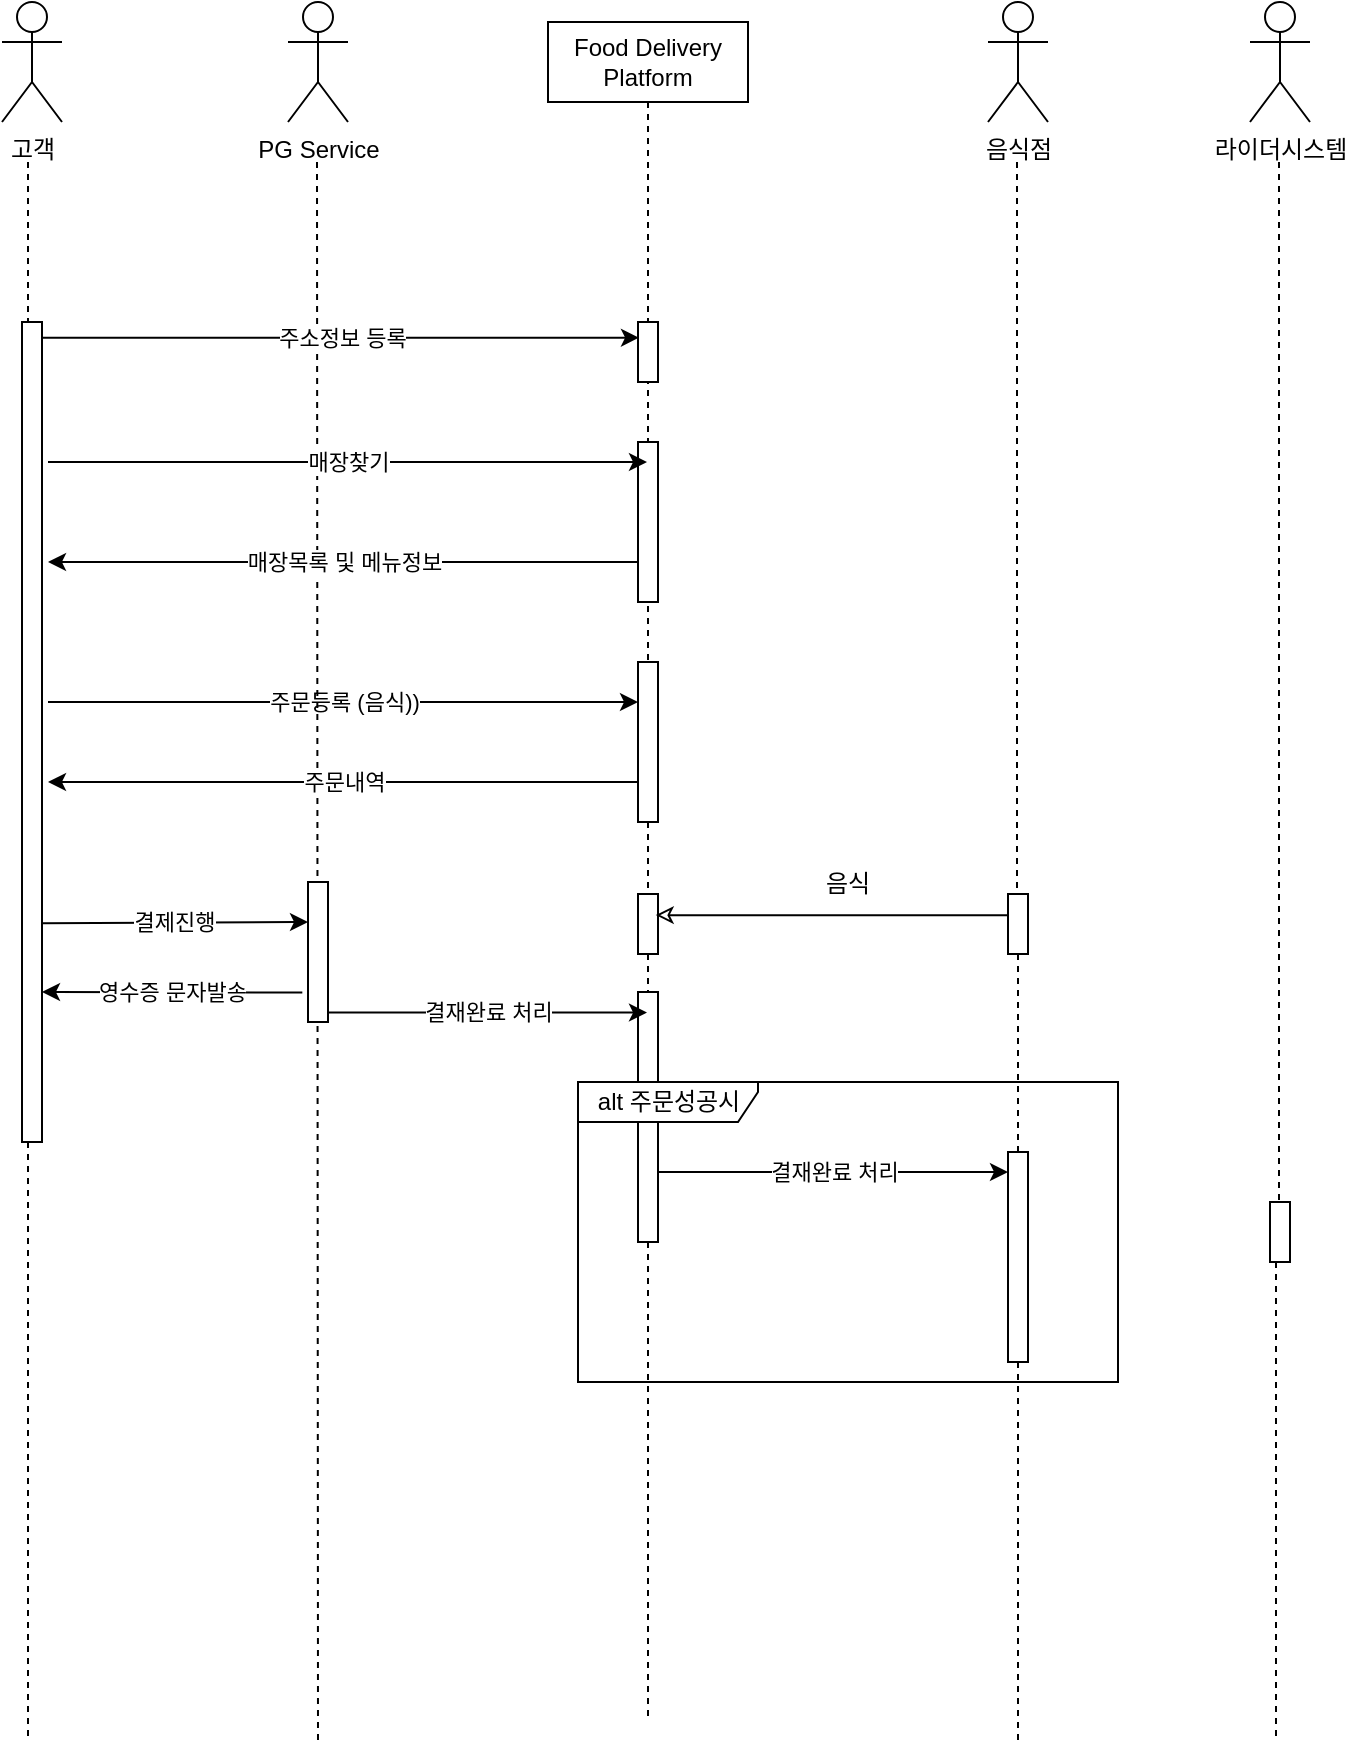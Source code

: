 <mxfile version="20.8.14" type="github">
  <diagram name="페이지-1" id="G8HBMBSFDNfXRrGZk2dZ">
    <mxGraphModel dx="1405" dy="901" grid="1" gridSize="10" guides="1" tooltips="1" connect="1" arrows="1" fold="1" page="1" pageScale="1" pageWidth="827" pageHeight="1169" math="0" shadow="0">
      <root>
        <mxCell id="0" />
        <mxCell id="1" parent="0" />
        <mxCell id="JSWrZhwCicqu2azKiJlL-1" value="고객" style="shape=umlActor;verticalLabelPosition=bottom;verticalAlign=top;html=1;outlineConnect=0;" vertex="1" parent="1">
          <mxGeometry x="67" y="90" width="30" height="60" as="geometry" />
        </mxCell>
        <mxCell id="JSWrZhwCicqu2azKiJlL-2" value="음식점" style="shape=umlActor;verticalLabelPosition=bottom;verticalAlign=top;html=1;outlineConnect=0;" vertex="1" parent="1">
          <mxGeometry x="560" y="90" width="30" height="60" as="geometry" />
        </mxCell>
        <mxCell id="JSWrZhwCicqu2azKiJlL-3" value="PG Service" style="shape=umlActor;verticalLabelPosition=bottom;verticalAlign=top;html=1;outlineConnect=0;" vertex="1" parent="1">
          <mxGeometry x="210" y="90" width="30" height="60" as="geometry" />
        </mxCell>
        <mxCell id="JSWrZhwCicqu2azKiJlL-4" value="라이더시스템" style="shape=umlActor;verticalLabelPosition=bottom;verticalAlign=top;html=1;outlineConnect=0;" vertex="1" parent="1">
          <mxGeometry x="691" y="90" width="30" height="60" as="geometry" />
        </mxCell>
        <mxCell id="JSWrZhwCicqu2azKiJlL-6" value="Food Delivery Platform" style="shape=umlLifeline;perimeter=lifelinePerimeter;whiteSpace=wrap;html=1;container=1;collapsible=0;recursiveResize=0;outlineConnect=0;" vertex="1" parent="1">
          <mxGeometry x="340" y="100" width="100" height="850" as="geometry" />
        </mxCell>
        <mxCell id="JSWrZhwCicqu2azKiJlL-24" value="" style="html=1;points=[];perimeter=orthogonalPerimeter;" vertex="1" parent="JSWrZhwCicqu2azKiJlL-6">
          <mxGeometry x="45" y="150" width="10" height="30" as="geometry" />
        </mxCell>
        <mxCell id="JSWrZhwCicqu2azKiJlL-26" value="" style="html=1;points=[];perimeter=orthogonalPerimeter;" vertex="1" parent="JSWrZhwCicqu2azKiJlL-6">
          <mxGeometry x="45" y="210" width="10" height="80" as="geometry" />
        </mxCell>
        <mxCell id="JSWrZhwCicqu2azKiJlL-29" value="" style="html=1;points=[];perimeter=orthogonalPerimeter;" vertex="1" parent="JSWrZhwCicqu2azKiJlL-6">
          <mxGeometry x="45" y="320" width="10" height="80" as="geometry" />
        </mxCell>
        <mxCell id="JSWrZhwCicqu2azKiJlL-30" value="주문등록 (음식))" style="endArrow=classic;html=1;rounded=0;" edge="1" parent="JSWrZhwCicqu2azKiJlL-6">
          <mxGeometry width="50" height="50" relative="1" as="geometry">
            <mxPoint x="-250" y="340" as="sourcePoint" />
            <mxPoint x="45.0" y="340" as="targetPoint" />
          </mxGeometry>
        </mxCell>
        <mxCell id="JSWrZhwCicqu2azKiJlL-39" value="" style="html=1;points=[];perimeter=orthogonalPerimeter;" vertex="1" parent="JSWrZhwCicqu2azKiJlL-6">
          <mxGeometry x="45" y="485" width="10" height="125" as="geometry" />
        </mxCell>
        <mxCell id="JSWrZhwCicqu2azKiJlL-7" value="" style="html=1;verticalAlign=bottom;labelBackgroundColor=none;endArrow=none;endFill=0;dashed=1;rounded=0;startArrow=none;" edge="1" parent="1" source="JSWrZhwCicqu2azKiJlL-11">
          <mxGeometry width="160" relative="1" as="geometry">
            <mxPoint x="80" y="170" as="sourcePoint" />
            <mxPoint x="80" y="960" as="targetPoint" />
          </mxGeometry>
        </mxCell>
        <mxCell id="JSWrZhwCicqu2azKiJlL-8" value="" style="html=1;verticalAlign=bottom;labelBackgroundColor=none;endArrow=none;endFill=0;dashed=1;rounded=0;startArrow=none;" edge="1" parent="1" source="JSWrZhwCicqu2azKiJlL-38">
          <mxGeometry width="160" relative="1" as="geometry">
            <mxPoint x="574.5" y="170" as="sourcePoint" />
            <mxPoint x="575" y="960" as="targetPoint" />
          </mxGeometry>
        </mxCell>
        <mxCell id="JSWrZhwCicqu2azKiJlL-9" value="" style="html=1;verticalAlign=bottom;labelBackgroundColor=none;endArrow=none;endFill=0;dashed=1;rounded=0;" edge="1" parent="1">
          <mxGeometry width="160" relative="1" as="geometry">
            <mxPoint x="224.5" y="170" as="sourcePoint" />
            <mxPoint x="225" y="960" as="targetPoint" />
          </mxGeometry>
        </mxCell>
        <mxCell id="JSWrZhwCicqu2azKiJlL-10" value="" style="html=1;verticalAlign=bottom;labelBackgroundColor=none;endArrow=none;endFill=0;dashed=1;rounded=0;startArrow=none;" edge="1" parent="1" source="JSWrZhwCicqu2azKiJlL-42">
          <mxGeometry width="160" relative="1" as="geometry">
            <mxPoint x="705.5" y="170" as="sourcePoint" />
            <mxPoint x="704" y="960" as="targetPoint" />
          </mxGeometry>
        </mxCell>
        <mxCell id="JSWrZhwCicqu2azKiJlL-12" value="" style="html=1;verticalAlign=bottom;labelBackgroundColor=none;endArrow=none;endFill=0;dashed=1;rounded=0;" edge="1" parent="1" target="JSWrZhwCicqu2azKiJlL-11">
          <mxGeometry width="160" relative="1" as="geometry">
            <mxPoint x="80" y="170" as="sourcePoint" />
            <mxPoint x="80" y="720" as="targetPoint" />
          </mxGeometry>
        </mxCell>
        <mxCell id="JSWrZhwCicqu2azKiJlL-11" value="" style="html=1;points=[];perimeter=orthogonalPerimeter;" vertex="1" parent="1">
          <mxGeometry x="77" y="250" width="10" height="410" as="geometry" />
        </mxCell>
        <mxCell id="JSWrZhwCicqu2azKiJlL-13" value="alt 주문성공시" style="shape=umlFrame;tabPosition=left;html=1;boundedLbl=1;labelInHeader=1;width=90;height=20;" vertex="1" parent="1">
          <mxGeometry x="355" y="630" width="270" height="150" as="geometry" />
        </mxCell>
        <mxCell id="JSWrZhwCicqu2azKiJlL-16" value="" style="html=1;verticalAlign=bottom;labelBackgroundColor=none;endArrow=none;endFill=0;dashed=1;rounded=0;" edge="1" parent="1" target="JSWrZhwCicqu2azKiJlL-15">
          <mxGeometry width="160" relative="1" as="geometry">
            <mxPoint x="574.5" y="170" as="sourcePoint" />
            <mxPoint x="574.5" y="720" as="targetPoint" />
          </mxGeometry>
        </mxCell>
        <mxCell id="JSWrZhwCicqu2azKiJlL-17" value="" style="html=1;points=[];perimeter=orthogonalPerimeter;" vertex="1" parent="1">
          <mxGeometry x="385" y="536" width="10" height="30" as="geometry" />
        </mxCell>
        <mxCell id="JSWrZhwCicqu2azKiJlL-18" style="edgeStyle=orthogonalEdgeStyle;rounded=0;orthogonalLoop=1;jettySize=auto;html=1;endArrow=classic;endFill=0;entryX=0.886;entryY=0.352;entryDx=0;entryDy=0;entryPerimeter=0;" edge="1" parent="1" source="JSWrZhwCicqu2azKiJlL-15" target="JSWrZhwCicqu2azKiJlL-17">
          <mxGeometry relative="1" as="geometry">
            <Array as="points">
              <mxPoint x="482" y="546" />
            </Array>
          </mxGeometry>
        </mxCell>
        <mxCell id="JSWrZhwCicqu2azKiJlL-15" value="" style="html=1;points=[];perimeter=orthogonalPerimeter;" vertex="1" parent="1">
          <mxGeometry x="570" y="536" width="10" height="30" as="geometry" />
        </mxCell>
        <mxCell id="JSWrZhwCicqu2azKiJlL-19" value="음식" style="text;html=1;strokeColor=none;fillColor=none;align=center;verticalAlign=middle;whiteSpace=wrap;rounded=0;" vertex="1" parent="1">
          <mxGeometry x="460" y="516" width="60" height="30" as="geometry" />
        </mxCell>
        <mxCell id="JSWrZhwCicqu2azKiJlL-25" value="주소정보 등록" style="endArrow=classic;html=1;rounded=0;entryX=0.05;entryY=0.261;entryDx=0;entryDy=0;entryPerimeter=0;" edge="1" parent="1" source="JSWrZhwCicqu2azKiJlL-11" target="JSWrZhwCicqu2azKiJlL-24">
          <mxGeometry width="50" height="50" relative="1" as="geometry">
            <mxPoint x="-70" y="370" as="sourcePoint" />
            <mxPoint x="-20" y="320" as="targetPoint" />
          </mxGeometry>
        </mxCell>
        <mxCell id="JSWrZhwCicqu2azKiJlL-27" value="매장찾기" style="endArrow=classic;html=1;rounded=0;" edge="1" parent="1" target="JSWrZhwCicqu2azKiJlL-6">
          <mxGeometry width="50" height="50" relative="1" as="geometry">
            <mxPoint x="90" y="320" as="sourcePoint" />
            <mxPoint x="395.5" y="267.83" as="targetPoint" />
          </mxGeometry>
        </mxCell>
        <mxCell id="JSWrZhwCicqu2azKiJlL-28" value="매장목록 및 메뉴정보" style="endArrow=classic;html=1;rounded=0;" edge="1" parent="1" source="JSWrZhwCicqu2azKiJlL-26">
          <mxGeometry width="50" height="50" relative="1" as="geometry">
            <mxPoint x="380" y="370" as="sourcePoint" />
            <mxPoint x="90" y="370" as="targetPoint" />
            <mxPoint as="offset" />
          </mxGeometry>
        </mxCell>
        <mxCell id="JSWrZhwCicqu2azKiJlL-31" value="주문내역" style="endArrow=classic;html=1;rounded=0;" edge="1" parent="1">
          <mxGeometry width="50" height="50" relative="1" as="geometry">
            <mxPoint x="385" y="480" as="sourcePoint" />
            <mxPoint x="90.0" y="480" as="targetPoint" />
            <mxPoint as="offset" />
          </mxGeometry>
        </mxCell>
        <mxCell id="JSWrZhwCicqu2azKiJlL-32" value="" style="html=1;points=[];perimeter=orthogonalPerimeter;" vertex="1" parent="1">
          <mxGeometry x="220" y="530" width="10" height="70" as="geometry" />
        </mxCell>
        <mxCell id="JSWrZhwCicqu2azKiJlL-33" value="결제진행" style="endArrow=classic;html=1;rounded=0;" edge="1" parent="1">
          <mxGeometry width="50" height="50" relative="1" as="geometry">
            <mxPoint x="87.0" y="550.58" as="sourcePoint" />
            <mxPoint x="220" y="550" as="targetPoint" />
          </mxGeometry>
        </mxCell>
        <mxCell id="JSWrZhwCicqu2azKiJlL-34" value="영수증 문자발송" style="endArrow=classic;html=1;rounded=0;exitX=-0.283;exitY=0.79;exitDx=0;exitDy=0;exitPerimeter=0;" edge="1" parent="1" source="JSWrZhwCicqu2azKiJlL-32">
          <mxGeometry width="50" height="50" relative="1" as="geometry">
            <mxPoint x="177" y="585" as="sourcePoint" />
            <mxPoint x="87.0" y="585" as="targetPoint" />
          </mxGeometry>
        </mxCell>
        <mxCell id="JSWrZhwCicqu2azKiJlL-37" value="결재완료 처리" style="endArrow=classic;html=1;rounded=0;exitX=-0.283;exitY=0.79;exitDx=0;exitDy=0;exitPerimeter=0;" edge="1" parent="1" target="JSWrZhwCicqu2azKiJlL-6">
          <mxGeometry width="50" height="50" relative="1" as="geometry">
            <mxPoint x="230.0" y="595.3" as="sourcePoint" />
            <mxPoint x="572.83" y="595" as="targetPoint" />
          </mxGeometry>
        </mxCell>
        <mxCell id="JSWrZhwCicqu2azKiJlL-40" value="결재완료 처리" style="endArrow=classic;html=1;rounded=0;exitX=-0.283;exitY=0.79;exitDx=0;exitDy=0;exitPerimeter=0;" edge="1" parent="1" target="JSWrZhwCicqu2azKiJlL-38">
          <mxGeometry width="50" height="50" relative="1" as="geometry">
            <mxPoint x="395.0" y="675" as="sourcePoint" />
            <mxPoint x="554.5" y="675" as="targetPoint" />
          </mxGeometry>
        </mxCell>
        <mxCell id="JSWrZhwCicqu2azKiJlL-41" value="" style="html=1;verticalAlign=bottom;labelBackgroundColor=none;endArrow=none;endFill=0;dashed=1;rounded=0;startArrow=none;" edge="1" parent="1" source="JSWrZhwCicqu2azKiJlL-15" target="JSWrZhwCicqu2azKiJlL-38">
          <mxGeometry width="160" relative="1" as="geometry">
            <mxPoint x="575" y="566" as="sourcePoint" />
            <mxPoint x="575" y="960" as="targetPoint" />
          </mxGeometry>
        </mxCell>
        <mxCell id="JSWrZhwCicqu2azKiJlL-38" value="" style="html=1;points=[];perimeter=orthogonalPerimeter;" vertex="1" parent="1">
          <mxGeometry x="570" y="665" width="10" height="105" as="geometry" />
        </mxCell>
        <mxCell id="JSWrZhwCicqu2azKiJlL-43" value="" style="html=1;verticalAlign=bottom;labelBackgroundColor=none;endArrow=none;endFill=0;dashed=1;rounded=0;" edge="1" parent="1" target="JSWrZhwCicqu2azKiJlL-42">
          <mxGeometry width="160" relative="1" as="geometry">
            <mxPoint x="705.5" y="170" as="sourcePoint" />
            <mxPoint x="704" y="960" as="targetPoint" />
          </mxGeometry>
        </mxCell>
        <mxCell id="JSWrZhwCicqu2azKiJlL-42" value="" style="html=1;points=[];perimeter=orthogonalPerimeter;" vertex="1" parent="1">
          <mxGeometry x="701" y="690" width="10" height="30" as="geometry" />
        </mxCell>
      </root>
    </mxGraphModel>
  </diagram>
</mxfile>
